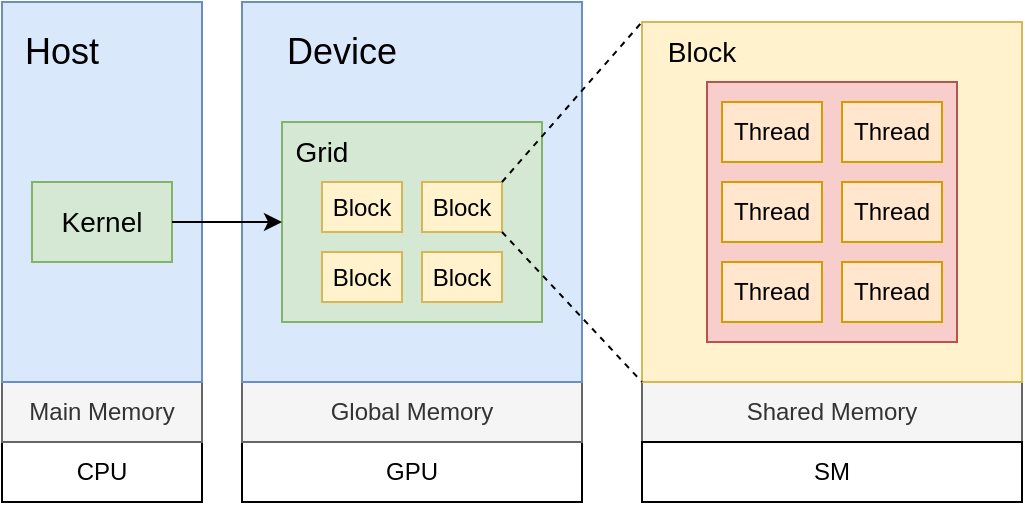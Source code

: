 <mxfile version="24.4.8" type="github">
  <diagram name="第 1 页" id="lZvmM5MYoufRkFUfNJzQ">
    <mxGraphModel dx="965" dy="529" grid="1" gridSize="10" guides="1" tooltips="1" connect="1" arrows="1" fold="1" page="1" pageScale="1" pageWidth="1000" pageHeight="1000" math="0" shadow="0">
      <root>
        <mxCell id="0" />
        <mxCell id="1" parent="0" />
        <mxCell id="1cvSRd58AR3dUzsGinZY-3" value="Shared Memory" style="rounded=0;whiteSpace=wrap;html=1;fillColor=#f5f5f5;fontColor=#333333;strokeColor=#666666;" parent="1" vertex="1">
          <mxGeometry x="520" y="320" width="190" height="30" as="geometry" />
        </mxCell>
        <mxCell id="qro_Fb3TbMSUZuIelQu0-31" value="CPU" style="rounded=0;whiteSpace=wrap;html=1;" parent="1" vertex="1">
          <mxGeometry x="200" y="350" width="100" height="30" as="geometry" />
        </mxCell>
        <mxCell id="1cvSRd58AR3dUzsGinZY-1" value="Main Memory" style="rounded=0;whiteSpace=wrap;html=1;fillColor=#f5f5f5;fontColor=#333333;strokeColor=#666666;" parent="1" vertex="1">
          <mxGeometry x="200" y="320" width="100" height="30" as="geometry" />
        </mxCell>
        <mxCell id="qro_Fb3TbMSUZuIelQu0-32" value="GPU" style="rounded=0;whiteSpace=wrap;html=1;" parent="1" vertex="1">
          <mxGeometry x="320" y="350" width="170" height="30" as="geometry" />
        </mxCell>
        <mxCell id="1cvSRd58AR3dUzsGinZY-2" value="Global Memory" style="rounded=0;whiteSpace=wrap;html=1;fillColor=#f5f5f5;fontColor=#333333;strokeColor=#666666;" parent="1" vertex="1">
          <mxGeometry x="320" y="320" width="170" height="30" as="geometry" />
        </mxCell>
        <mxCell id="qro_Fb3TbMSUZuIelQu0-5" value="" style="rounded=0;whiteSpace=wrap;html=1;fillColor=#dae8fc;strokeColor=#6c8ebf;" parent="1" vertex="1">
          <mxGeometry x="320" y="130" width="170" height="190" as="geometry" />
        </mxCell>
        <mxCell id="qro_Fb3TbMSUZuIelQu0-1" value="" style="rounded=0;whiteSpace=wrap;html=1;fillColor=#dae8fc;strokeColor=#6c8ebf;" parent="1" vertex="1">
          <mxGeometry x="200" y="130" width="100" height="190" as="geometry" />
        </mxCell>
        <mxCell id="qro_Fb3TbMSUZuIelQu0-2" value="Host" style="text;html=1;align=center;verticalAlign=middle;whiteSpace=wrap;rounded=0;fontSize=18;" parent="1" vertex="1">
          <mxGeometry x="200" y="140" width="60" height="30" as="geometry" />
        </mxCell>
        <mxCell id="qro_Fb3TbMSUZuIelQu0-4" value="&lt;font style=&quot;font-size: 14px;&quot;&gt;Kernel&lt;/font&gt;" style="rounded=0;whiteSpace=wrap;html=1;fillColor=#d5e8d4;strokeColor=#82b366;fontSize=14;" parent="1" vertex="1">
          <mxGeometry x="215" y="220" width="70" height="40" as="geometry" />
        </mxCell>
        <mxCell id="qro_Fb3TbMSUZuIelQu0-6" value="" style="rounded=0;whiteSpace=wrap;html=1;fillColor=#d5e8d4;strokeColor=#82b366;" parent="1" vertex="1">
          <mxGeometry x="340" y="190" width="130" height="100" as="geometry" />
        </mxCell>
        <mxCell id="qro_Fb3TbMSUZuIelQu0-7" value="Device" style="text;html=1;align=center;verticalAlign=middle;whiteSpace=wrap;rounded=0;fontSize=18;" parent="1" vertex="1">
          <mxGeometry x="340" y="140" width="60" height="30" as="geometry" />
        </mxCell>
        <mxCell id="qro_Fb3TbMSUZuIelQu0-8" value="Grid" style="text;html=1;align=center;verticalAlign=middle;whiteSpace=wrap;rounded=0;fontSize=14;" parent="1" vertex="1">
          <mxGeometry x="330" y="190" width="60" height="30" as="geometry" />
        </mxCell>
        <mxCell id="qro_Fb3TbMSUZuIelQu0-11" value="Block" style="rounded=0;whiteSpace=wrap;html=1;fillColor=#fff2cc;strokeColor=#d6b656;" parent="1" vertex="1">
          <mxGeometry x="410" y="220" width="40" height="25" as="geometry" />
        </mxCell>
        <mxCell id="qro_Fb3TbMSUZuIelQu0-15" style="edgeStyle=orthogonalEdgeStyle;rounded=0;orthogonalLoop=1;jettySize=auto;html=1;exitX=1;exitY=0.5;exitDx=0;exitDy=0;entryX=0;entryY=0.5;entryDx=0;entryDy=0;" parent="1" source="qro_Fb3TbMSUZuIelQu0-4" target="qro_Fb3TbMSUZuIelQu0-6" edge="1">
          <mxGeometry relative="1" as="geometry" />
        </mxCell>
        <mxCell id="qro_Fb3TbMSUZuIelQu0-18" value="" style="rounded=0;whiteSpace=wrap;html=1;fillColor=#fff2cc;strokeColor=#d6b656;" parent="1" vertex="1">
          <mxGeometry x="520" y="140" width="190" height="180" as="geometry" />
        </mxCell>
        <mxCell id="qro_Fb3TbMSUZuIelQu0-19" value="Block" style="text;html=1;align=center;verticalAlign=middle;whiteSpace=wrap;rounded=0;fontSize=14;" parent="1" vertex="1">
          <mxGeometry x="520" y="140" width="60" height="30" as="geometry" />
        </mxCell>
        <mxCell id="qro_Fb3TbMSUZuIelQu0-29" value="SM" style="rounded=0;whiteSpace=wrap;html=1;" parent="1" vertex="1">
          <mxGeometry x="520" y="350" width="190" height="30" as="geometry" />
        </mxCell>
        <mxCell id="qro_Fb3TbMSUZuIelQu0-35" value="" style="endArrow=none;dashed=1;html=1;rounded=0;exitX=1;exitY=0;exitDx=0;exitDy=0;entryX=0;entryY=0;entryDx=0;entryDy=0;" parent="1" source="qro_Fb3TbMSUZuIelQu0-11" target="qro_Fb3TbMSUZuIelQu0-18" edge="1">
          <mxGeometry width="50" height="50" relative="1" as="geometry">
            <mxPoint x="560" y="250" as="sourcePoint" />
            <mxPoint x="610" y="200" as="targetPoint" />
          </mxGeometry>
        </mxCell>
        <mxCell id="qro_Fb3TbMSUZuIelQu0-36" value="" style="endArrow=none;dashed=1;html=1;rounded=0;exitX=1;exitY=1;exitDx=0;exitDy=0;entryX=0;entryY=1;entryDx=0;entryDy=0;" parent="1" source="qro_Fb3TbMSUZuIelQu0-11" target="qro_Fb3TbMSUZuIelQu0-18" edge="1">
          <mxGeometry width="50" height="50" relative="1" as="geometry">
            <mxPoint x="540" y="250" as="sourcePoint" />
            <mxPoint x="620" y="110" as="targetPoint" />
          </mxGeometry>
        </mxCell>
        <mxCell id="dpeHdoD42rJqPUdLCWWj-6" value="Block" style="rounded=0;whiteSpace=wrap;html=1;fillColor=#fff2cc;strokeColor=#d6b656;" vertex="1" parent="1">
          <mxGeometry x="410" y="255" width="40" height="25" as="geometry" />
        </mxCell>
        <mxCell id="dpeHdoD42rJqPUdLCWWj-7" value="Block" style="rounded=0;whiteSpace=wrap;html=1;fillColor=#fff2cc;strokeColor=#d6b656;" vertex="1" parent="1">
          <mxGeometry x="360" y="255" width="40" height="25" as="geometry" />
        </mxCell>
        <mxCell id="dpeHdoD42rJqPUdLCWWj-8" value="Block" style="rounded=0;whiteSpace=wrap;html=1;fillColor=#fff2cc;strokeColor=#d6b656;" vertex="1" parent="1">
          <mxGeometry x="360" y="220" width="40" height="25" as="geometry" />
        </mxCell>
        <mxCell id="dpeHdoD42rJqPUdLCWWj-16" value="" style="rounded=0;whiteSpace=wrap;html=1;fillColor=#f8cecc;strokeColor=#b85450;" vertex="1" parent="1">
          <mxGeometry x="552.5" y="170" width="125" height="130" as="geometry" />
        </mxCell>
        <mxCell id="qro_Fb3TbMSUZuIelQu0-20" value="Thread" style="rounded=0;whiteSpace=wrap;html=1;fillColor=#ffe6cc;strokeColor=#d79b00;" parent="1" vertex="1">
          <mxGeometry x="560" y="180" width="50" height="30" as="geometry" />
        </mxCell>
        <mxCell id="dpeHdoD42rJqPUdLCWWj-9" value="Thread" style="rounded=0;whiteSpace=wrap;html=1;fillColor=#ffe6cc;strokeColor=#d79b00;" vertex="1" parent="1">
          <mxGeometry x="560" y="220" width="50" height="30" as="geometry" />
        </mxCell>
        <mxCell id="dpeHdoD42rJqPUdLCWWj-10" value="Thread" style="rounded=0;whiteSpace=wrap;html=1;fillColor=#ffe6cc;strokeColor=#d79b00;" vertex="1" parent="1">
          <mxGeometry x="560" y="260" width="50" height="30" as="geometry" />
        </mxCell>
        <mxCell id="dpeHdoD42rJqPUdLCWWj-11" value="Thread" style="rounded=0;whiteSpace=wrap;html=1;fillColor=#ffe6cc;strokeColor=#d79b00;" vertex="1" parent="1">
          <mxGeometry x="620" y="260" width="50" height="30" as="geometry" />
        </mxCell>
        <mxCell id="dpeHdoD42rJqPUdLCWWj-12" value="Thread" style="rounded=0;whiteSpace=wrap;html=1;fillColor=#ffe6cc;strokeColor=#d79b00;" vertex="1" parent="1">
          <mxGeometry x="620" y="220" width="50" height="30" as="geometry" />
        </mxCell>
        <mxCell id="dpeHdoD42rJqPUdLCWWj-13" value="Thread" style="rounded=0;whiteSpace=wrap;html=1;fillColor=#ffe6cc;strokeColor=#d79b00;" vertex="1" parent="1">
          <mxGeometry x="620" y="180" width="50" height="30" as="geometry" />
        </mxCell>
      </root>
    </mxGraphModel>
  </diagram>
</mxfile>
